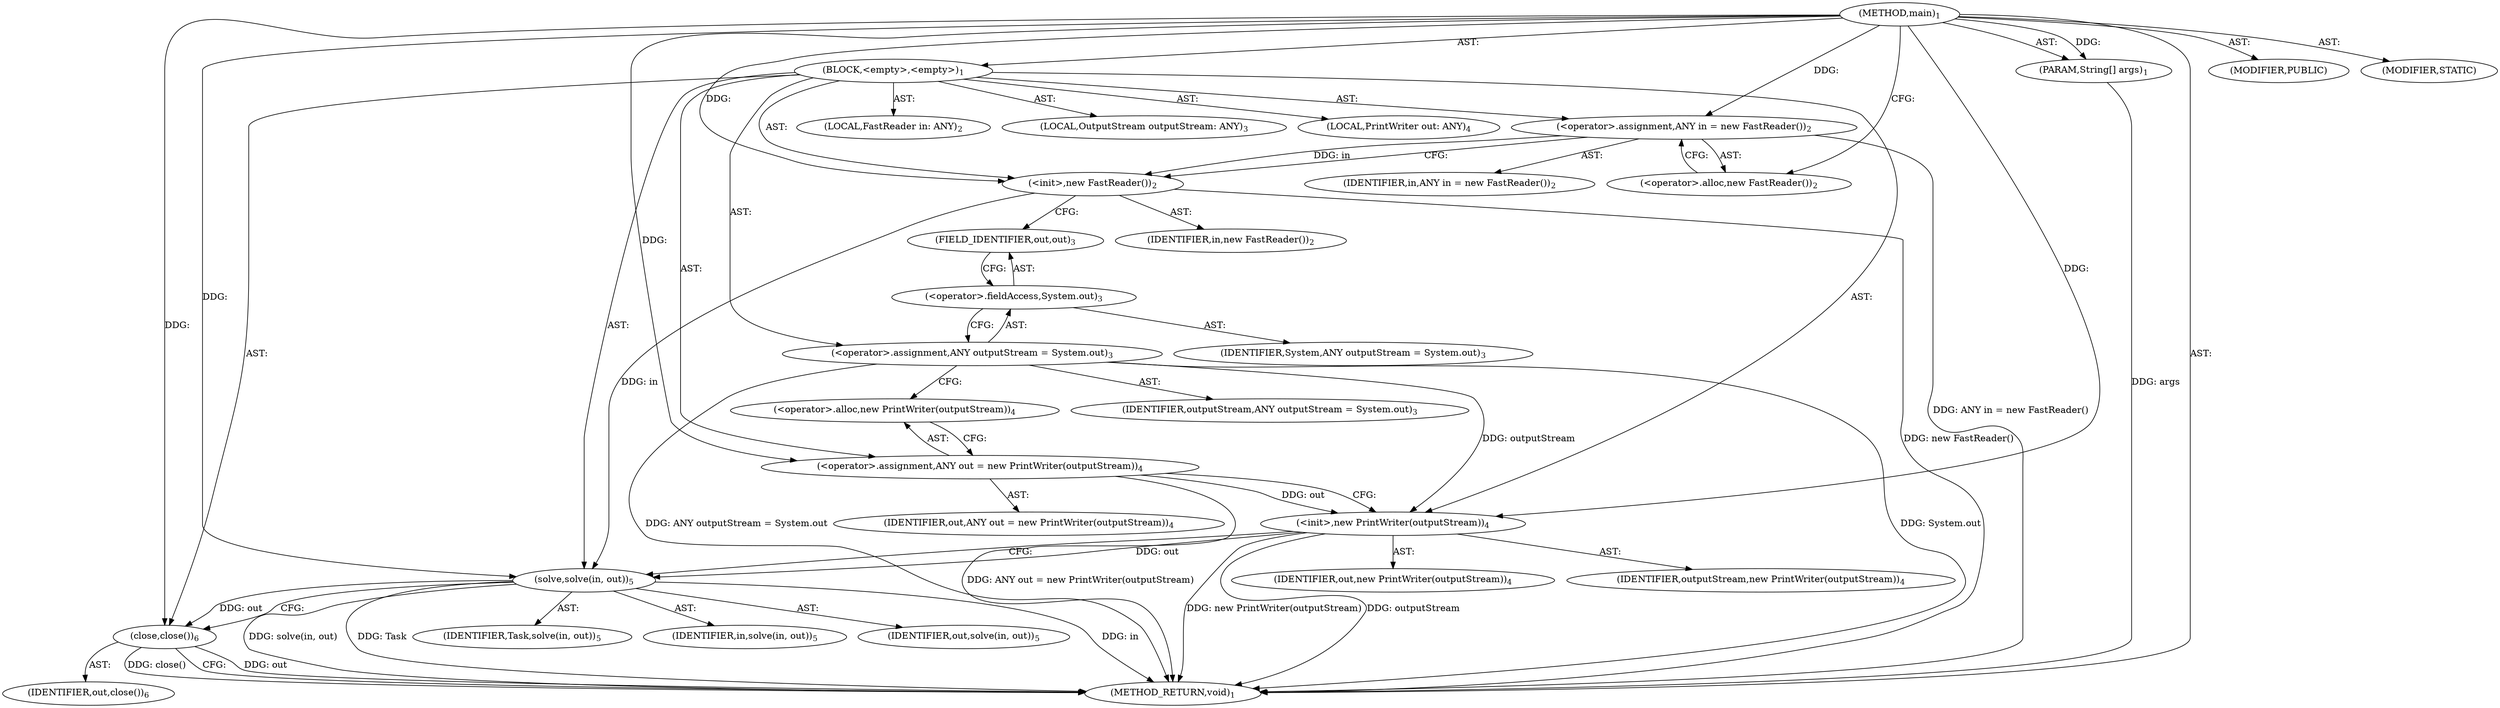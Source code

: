 digraph "main" {  
"21" [label = <(METHOD,main)<SUB>1</SUB>> ]
"22" [label = <(PARAM,String[] args)<SUB>1</SUB>> ]
"23" [label = <(BLOCK,&lt;empty&gt;,&lt;empty&gt;)<SUB>1</SUB>> ]
"4" [label = <(LOCAL,FastReader in: ANY)<SUB>2</SUB>> ]
"24" [label = <(&lt;operator&gt;.assignment,ANY in = new FastReader())<SUB>2</SUB>> ]
"25" [label = <(IDENTIFIER,in,ANY in = new FastReader())<SUB>2</SUB>> ]
"26" [label = <(&lt;operator&gt;.alloc,new FastReader())<SUB>2</SUB>> ]
"27" [label = <(&lt;init&gt;,new FastReader())<SUB>2</SUB>> ]
"3" [label = <(IDENTIFIER,in,new FastReader())<SUB>2</SUB>> ]
"28" [label = <(LOCAL,OutputStream outputStream: ANY)<SUB>3</SUB>> ]
"29" [label = <(&lt;operator&gt;.assignment,ANY outputStream = System.out)<SUB>3</SUB>> ]
"30" [label = <(IDENTIFIER,outputStream,ANY outputStream = System.out)<SUB>3</SUB>> ]
"31" [label = <(&lt;operator&gt;.fieldAccess,System.out)<SUB>3</SUB>> ]
"32" [label = <(IDENTIFIER,System,ANY outputStream = System.out)<SUB>3</SUB>> ]
"33" [label = <(FIELD_IDENTIFIER,out,out)<SUB>3</SUB>> ]
"6" [label = <(LOCAL,PrintWriter out: ANY)<SUB>4</SUB>> ]
"34" [label = <(&lt;operator&gt;.assignment,ANY out = new PrintWriter(outputStream))<SUB>4</SUB>> ]
"35" [label = <(IDENTIFIER,out,ANY out = new PrintWriter(outputStream))<SUB>4</SUB>> ]
"36" [label = <(&lt;operator&gt;.alloc,new PrintWriter(outputStream))<SUB>4</SUB>> ]
"37" [label = <(&lt;init&gt;,new PrintWriter(outputStream))<SUB>4</SUB>> ]
"5" [label = <(IDENTIFIER,out,new PrintWriter(outputStream))<SUB>4</SUB>> ]
"38" [label = <(IDENTIFIER,outputStream,new PrintWriter(outputStream))<SUB>4</SUB>> ]
"39" [label = <(solve,solve(in, out))<SUB>5</SUB>> ]
"40" [label = <(IDENTIFIER,Task,solve(in, out))<SUB>5</SUB>> ]
"41" [label = <(IDENTIFIER,in,solve(in, out))<SUB>5</SUB>> ]
"42" [label = <(IDENTIFIER,out,solve(in, out))<SUB>5</SUB>> ]
"43" [label = <(close,close())<SUB>6</SUB>> ]
"44" [label = <(IDENTIFIER,out,close())<SUB>6</SUB>> ]
"45" [label = <(MODIFIER,PUBLIC)> ]
"46" [label = <(MODIFIER,STATIC)> ]
"47" [label = <(METHOD_RETURN,void)<SUB>1</SUB>> ]
  "21" -> "22"  [ label = "AST: "] 
  "21" -> "23"  [ label = "AST: "] 
  "21" -> "45"  [ label = "AST: "] 
  "21" -> "46"  [ label = "AST: "] 
  "21" -> "47"  [ label = "AST: "] 
  "23" -> "4"  [ label = "AST: "] 
  "23" -> "24"  [ label = "AST: "] 
  "23" -> "27"  [ label = "AST: "] 
  "23" -> "28"  [ label = "AST: "] 
  "23" -> "29"  [ label = "AST: "] 
  "23" -> "6"  [ label = "AST: "] 
  "23" -> "34"  [ label = "AST: "] 
  "23" -> "37"  [ label = "AST: "] 
  "23" -> "39"  [ label = "AST: "] 
  "23" -> "43"  [ label = "AST: "] 
  "24" -> "25"  [ label = "AST: "] 
  "24" -> "26"  [ label = "AST: "] 
  "27" -> "3"  [ label = "AST: "] 
  "29" -> "30"  [ label = "AST: "] 
  "29" -> "31"  [ label = "AST: "] 
  "31" -> "32"  [ label = "AST: "] 
  "31" -> "33"  [ label = "AST: "] 
  "34" -> "35"  [ label = "AST: "] 
  "34" -> "36"  [ label = "AST: "] 
  "37" -> "5"  [ label = "AST: "] 
  "37" -> "38"  [ label = "AST: "] 
  "39" -> "40"  [ label = "AST: "] 
  "39" -> "41"  [ label = "AST: "] 
  "39" -> "42"  [ label = "AST: "] 
  "43" -> "44"  [ label = "AST: "] 
  "24" -> "27"  [ label = "CFG: "] 
  "27" -> "33"  [ label = "CFG: "] 
  "29" -> "36"  [ label = "CFG: "] 
  "34" -> "37"  [ label = "CFG: "] 
  "37" -> "39"  [ label = "CFG: "] 
  "39" -> "43"  [ label = "CFG: "] 
  "43" -> "47"  [ label = "CFG: "] 
  "26" -> "24"  [ label = "CFG: "] 
  "31" -> "29"  [ label = "CFG: "] 
  "36" -> "34"  [ label = "CFG: "] 
  "33" -> "31"  [ label = "CFG: "] 
  "21" -> "26"  [ label = "CFG: "] 
  "22" -> "47"  [ label = "DDG: args"] 
  "24" -> "47"  [ label = "DDG: ANY in = new FastReader()"] 
  "27" -> "47"  [ label = "DDG: new FastReader()"] 
  "29" -> "47"  [ label = "DDG: System.out"] 
  "29" -> "47"  [ label = "DDG: ANY outputStream = System.out"] 
  "34" -> "47"  [ label = "DDG: ANY out = new PrintWriter(outputStream)"] 
  "37" -> "47"  [ label = "DDG: outputStream"] 
  "37" -> "47"  [ label = "DDG: new PrintWriter(outputStream)"] 
  "39" -> "47"  [ label = "DDG: in"] 
  "39" -> "47"  [ label = "DDG: solve(in, out)"] 
  "43" -> "47"  [ label = "DDG: out"] 
  "43" -> "47"  [ label = "DDG: close()"] 
  "39" -> "47"  [ label = "DDG: Task"] 
  "21" -> "22"  [ label = "DDG: "] 
  "21" -> "24"  [ label = "DDG: "] 
  "21" -> "34"  [ label = "DDG: "] 
  "24" -> "27"  [ label = "DDG: in"] 
  "21" -> "27"  [ label = "DDG: "] 
  "34" -> "37"  [ label = "DDG: out"] 
  "21" -> "37"  [ label = "DDG: "] 
  "29" -> "37"  [ label = "DDG: outputStream"] 
  "21" -> "39"  [ label = "DDG: "] 
  "27" -> "39"  [ label = "DDG: in"] 
  "37" -> "39"  [ label = "DDG: out"] 
  "39" -> "43"  [ label = "DDG: out"] 
  "21" -> "43"  [ label = "DDG: "] 
}
